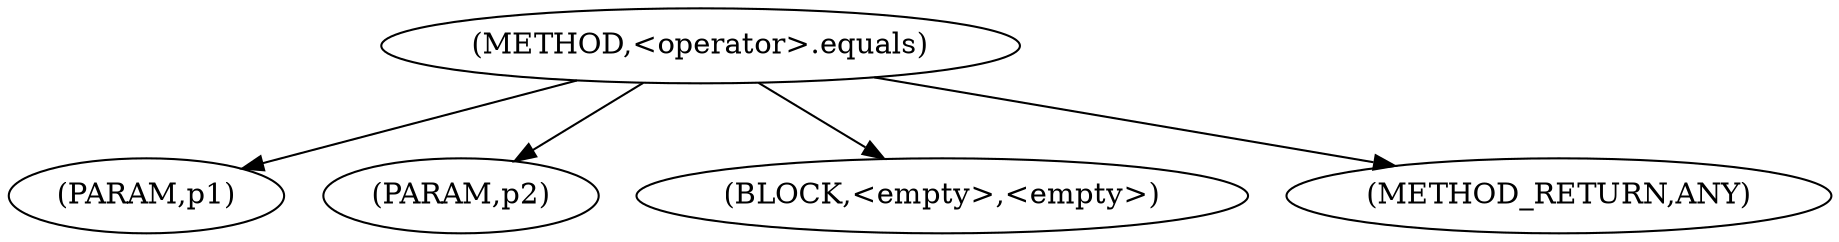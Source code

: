 digraph "&lt;operator&gt;.equals" {  
"1859" [label = <(METHOD,&lt;operator&gt;.equals)> ]
"1860" [label = <(PARAM,p1)> ]
"1861" [label = <(PARAM,p2)> ]
"1862" [label = <(BLOCK,&lt;empty&gt;,&lt;empty&gt;)> ]
"1863" [label = <(METHOD_RETURN,ANY)> ]
  "1859" -> "1860" 
  "1859" -> "1862" 
  "1859" -> "1861" 
  "1859" -> "1863" 
}
